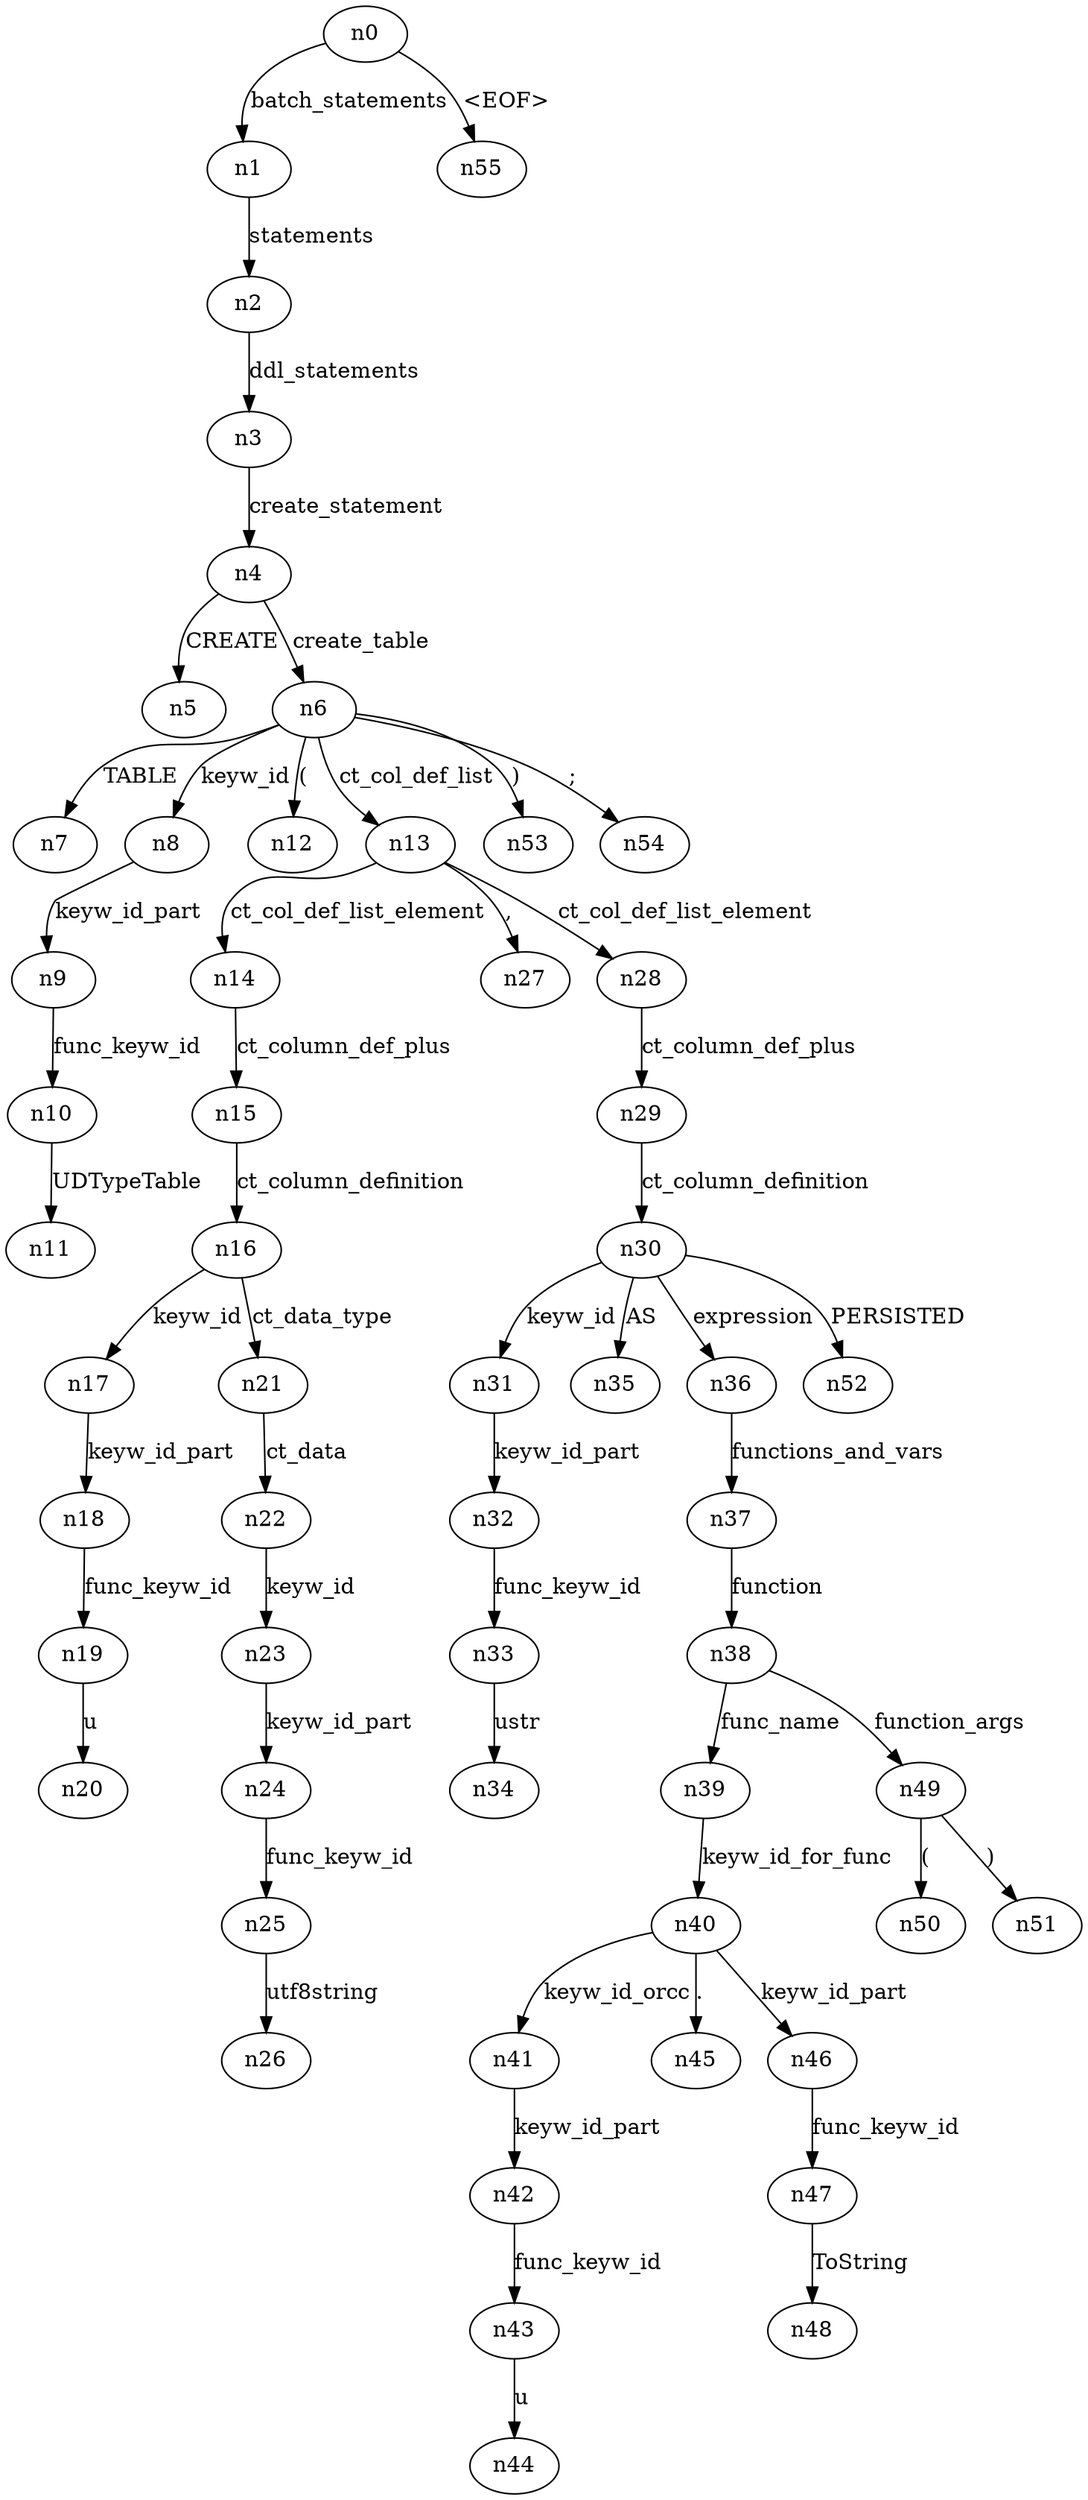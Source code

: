 digraph ParseTree {
  n0 -> n1 [label="batch_statements"];
  n1 -> n2 [label="statements"];
  n2 -> n3 [label="ddl_statements"];
  n3 -> n4 [label="create_statement"];
  n4 -> n5 [label="CREATE"];
  n4 -> n6 [label="create_table"];
  n6 -> n7 [label="TABLE"];
  n6 -> n8 [label="keyw_id"];
  n8 -> n9 [label="keyw_id_part"];
  n9 -> n10 [label="func_keyw_id"];
  n10 -> n11 [label="UDTypeTable"];
  n6 -> n12 [label="("];
  n6 -> n13 [label="ct_col_def_list"];
  n13 -> n14 [label="ct_col_def_list_element"];
  n14 -> n15 [label="ct_column_def_plus"];
  n15 -> n16 [label="ct_column_definition"];
  n16 -> n17 [label="keyw_id"];
  n17 -> n18 [label="keyw_id_part"];
  n18 -> n19 [label="func_keyw_id"];
  n19 -> n20 [label="u"];
  n16 -> n21 [label="ct_data_type"];
  n21 -> n22 [label="ct_data"];
  n22 -> n23 [label="keyw_id"];
  n23 -> n24 [label="keyw_id_part"];
  n24 -> n25 [label="func_keyw_id"];
  n25 -> n26 [label="utf8string"];
  n13 -> n27 [label=","];
  n13 -> n28 [label="ct_col_def_list_element"];
  n28 -> n29 [label="ct_column_def_plus"];
  n29 -> n30 [label="ct_column_definition"];
  n30 -> n31 [label="keyw_id"];
  n31 -> n32 [label="keyw_id_part"];
  n32 -> n33 [label="func_keyw_id"];
  n33 -> n34 [label="ustr"];
  n30 -> n35 [label="AS"];
  n30 -> n36 [label="expression"];
  n36 -> n37 [label="functions_and_vars"];
  n37 -> n38 [label="function"];
  n38 -> n39 [label="func_name"];
  n39 -> n40 [label="keyw_id_for_func"];
  n40 -> n41 [label="keyw_id_orcc"];
  n41 -> n42 [label="keyw_id_part"];
  n42 -> n43 [label="func_keyw_id"];
  n43 -> n44 [label="u"];
  n40 -> n45 [label="."];
  n40 -> n46 [label="keyw_id_part"];
  n46 -> n47 [label="func_keyw_id"];
  n47 -> n48 [label="ToString"];
  n38 -> n49 [label="function_args"];
  n49 -> n50 [label="("];
  n49 -> n51 [label=")"];
  n30 -> n52 [label="PERSISTED"];
  n6 -> n53 [label=")"];
  n6 -> n54 [label=";"];
  n0 -> n55 [label="<EOF>"];
}